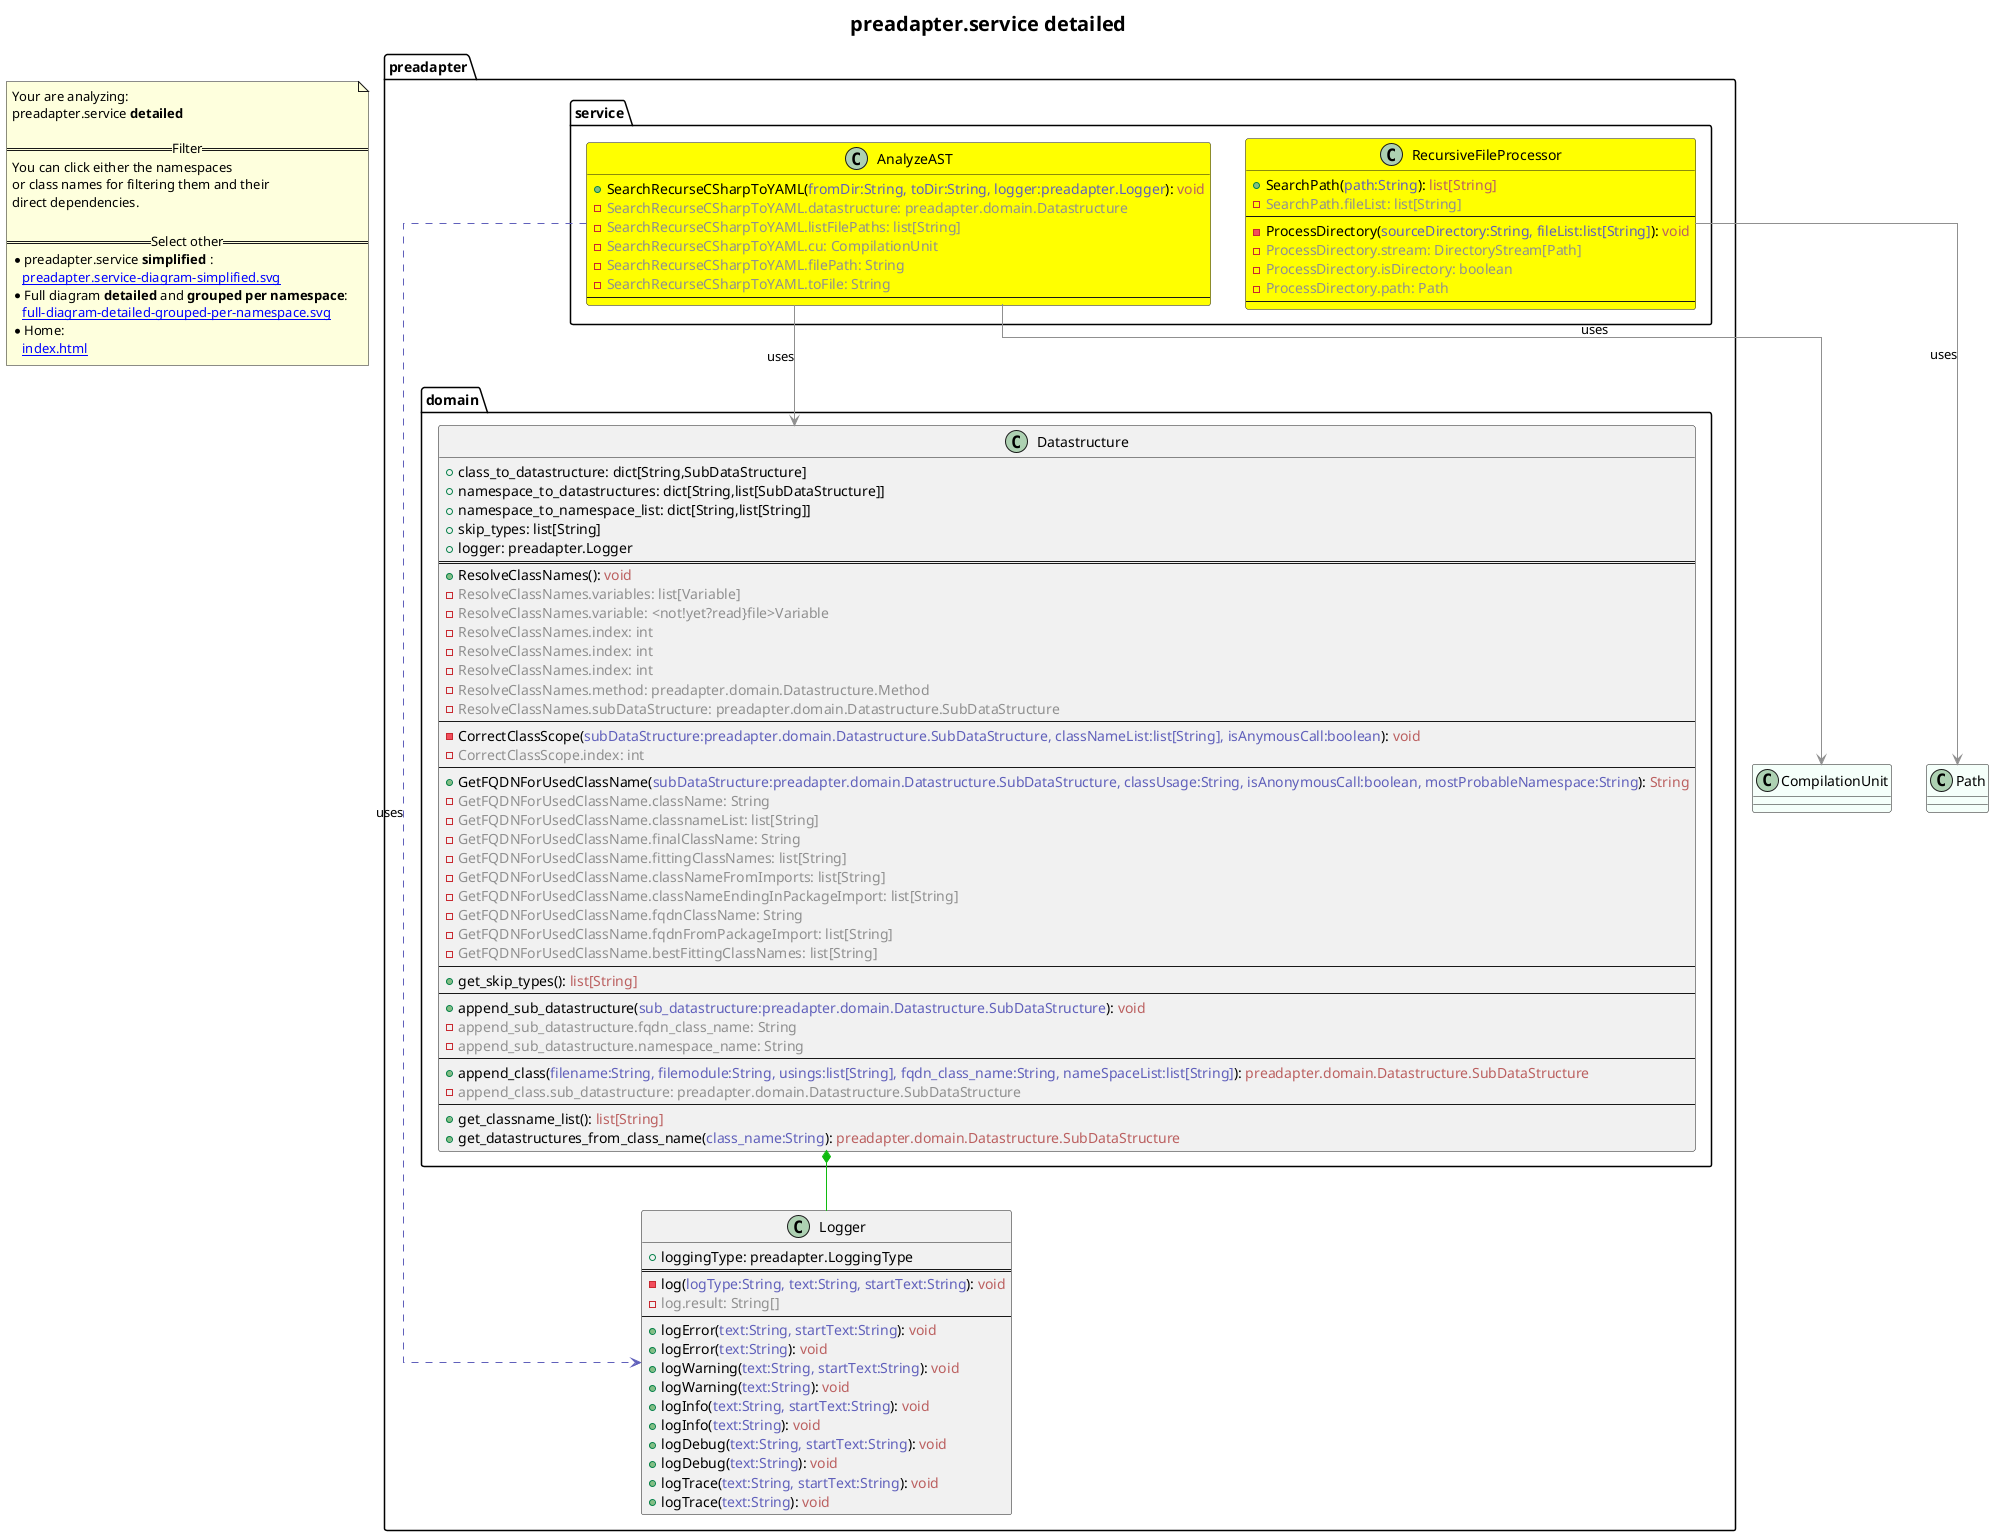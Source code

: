 @startuml
skinparam linetype ortho
title <size:20>preadapter.service **detailed** </size>
note "Your are analyzing:\npreadapter.service **detailed** \n\n==Filter==\nYou can click either the namespaces \nor class names for filtering them and their\ndirect dependencies.\n\n==Select other==\n* preadapter.service **simplified** :\n   [[preadapter.service-diagram-simplified.svg]]\n* Full diagram **detailed** and **grouped per namespace**:\n   [[full-diagram-detailed-grouped-per-namespace.svg]]\n* Home:\n   [[index.html]]" as FloatingNote
class CompilationUnit [[CompilationUnit-diagram-detailed.svg]] #MintCream {
}
class Path [[Path-diagram-detailed.svg]] #MintCream {
}
class preadapter.Logger [[preadapter.Logger-diagram-detailed.svg]]  {
  + loggingType: preadapter.LoggingType
==
  - log(<font color="6060BB">logType:String, text:String, startText:String</font>): <font color="BB6060">void</font>
  - <font color="909090">log.result: String[]</font>
--
  + logError(<font color="6060BB">text:String, startText:String</font>): <font color="BB6060">void</font>
  + logError(<font color="6060BB">text:String</font>): <font color="BB6060">void</font>
  + logWarning(<font color="6060BB">text:String, startText:String</font>): <font color="BB6060">void</font>
  + logWarning(<font color="6060BB">text:String</font>): <font color="BB6060">void</font>
  + logInfo(<font color="6060BB">text:String, startText:String</font>): <font color="BB6060">void</font>
  + logInfo(<font color="6060BB">text:String</font>): <font color="BB6060">void</font>
  + logDebug(<font color="6060BB">text:String, startText:String</font>): <font color="BB6060">void</font>
  + logDebug(<font color="6060BB">text:String</font>): <font color="BB6060">void</font>
  + logTrace(<font color="6060BB">text:String, startText:String</font>): <font color="BB6060">void</font>
  + logTrace(<font color="6060BB">text:String</font>): <font color="BB6060">void</font>
}
  class preadapter.domain.Datastructure [[preadapter.domain.Datastructure-diagram-detailed.svg]]  {
    + class_to_datastructure: dict[String,SubDataStructure]
    + namespace_to_datastructures: dict[String,list[SubDataStructure]]
    + namespace_to_namespace_list: dict[String,list[String]]
    + skip_types: list[String]
    + logger: preadapter.Logger
==
    + ResolveClassNames(<font color="6060BB"></font>): <font color="BB6060">void</font>
    - <font color="909090">ResolveClassNames.variables: list[Variable]</font>
    - <font color="909090">ResolveClassNames.variable: <not!yet?read}file>Variable</font>
    - <font color="909090">ResolveClassNames.index: int</font>
    - <font color="909090">ResolveClassNames.index: int</font>
    - <font color="909090">ResolveClassNames.index: int</font>
    - <font color="909090">ResolveClassNames.method: preadapter.domain.Datastructure.Method</font>
    - <font color="909090">ResolveClassNames.subDataStructure: preadapter.domain.Datastructure.SubDataStructure</font>
--
    - CorrectClassScope(<font color="6060BB">subDataStructure:preadapter.domain.Datastructure.SubDataStructure, classNameList:list[String], isAnymousCall:boolean</font>): <font color="BB6060">void</font>
    - <font color="909090">CorrectClassScope.index: int</font>
--
    + GetFQDNForUsedClassName(<font color="6060BB">subDataStructure:preadapter.domain.Datastructure.SubDataStructure, classUsage:String, isAnonymousCall:boolean, mostProbableNamespace:String</font>): <font color="BB6060">String</font>
    - <font color="909090">GetFQDNForUsedClassName.className: String</font>
    - <font color="909090">GetFQDNForUsedClassName.classnameList: list[String]</font>
    - <font color="909090">GetFQDNForUsedClassName.finalClassName: String</font>
    - <font color="909090">GetFQDNForUsedClassName.fittingClassNames: list[String]</font>
    - <font color="909090">GetFQDNForUsedClassName.classNameFromImports: list[String]</font>
    - <font color="909090">GetFQDNForUsedClassName.classNameEndingInPackageImport: list[String]</font>
    - <font color="909090">GetFQDNForUsedClassName.fqdnClassName: String</font>
    - <font color="909090">GetFQDNForUsedClassName.fqdnFromPackageImport: list[String]</font>
    - <font color="909090">GetFQDNForUsedClassName.bestFittingClassNames: list[String]</font>
--
    + get_skip_types(<font color="6060BB"></font>): <font color="BB6060">list[String]</font>
--
    + append_sub_datastructure(<font color="6060BB">sub_datastructure:preadapter.domain.Datastructure.SubDataStructure</font>): <font color="BB6060">void</font>
    - <font color="909090">append_sub_datastructure.fqdn_class_name: String</font>
    - <font color="909090">append_sub_datastructure.namespace_name: String</font>
--
    + append_class(<font color="6060BB">filename:String, filemodule:String, usings:list[String], fqdn_class_name:String, nameSpaceList:list[String]</font>): <font color="BB6060">preadapter.domain.Datastructure.SubDataStructure</font>
    - <font color="909090">append_class.sub_datastructure: preadapter.domain.Datastructure.SubDataStructure</font>
--
    + get_classname_list(<font color="6060BB"></font>): <font color="BB6060">list[String]</font>
    + get_datastructures_from_class_name(<font color="6060BB">class_name:String</font>): <font color="BB6060">preadapter.domain.Datastructure.SubDataStructure</font>
  }
  class preadapter.service.AnalyzeAST [[preadapter.service.AnalyzeAST-diagram-detailed.svg]] #yellow {
    + SearchRecurseCSharpToYAML(<font color="6060BB">fromDir:String, toDir:String, logger:preadapter.Logger</font>): <font color="BB6060">void</font>
    - <font color="909090">SearchRecurseCSharpToYAML.datastructure: preadapter.domain.Datastructure</font>
    - <font color="909090">SearchRecurseCSharpToYAML.listFilePaths: list[String]</font>
    - <font color="909090">SearchRecurseCSharpToYAML.cu: CompilationUnit</font>
    - <font color="909090">SearchRecurseCSharpToYAML.filePath: String</font>
    - <font color="909090">SearchRecurseCSharpToYAML.toFile: String</font>
--
  }
  class preadapter.service.RecursiveFileProcessor [[preadapter.service.RecursiveFileProcessor-diagram-detailed.svg]] #yellow {
    + SearchPath(<font color="6060BB">path:String</font>): <font color="BB6060">list[String]</font>
    - <font color="909090">SearchPath.fileList: list[String]</font>
--
    - ProcessDirectory(<font color="6060BB">sourceDirectory:String, fileList:list[String]</font>): <font color="BB6060">void</font>
    - <font color="909090">ProcessDirectory.stream: DirectoryStream[Path]</font>
    - <font color="909090">ProcessDirectory.isDirectory: boolean</font>
    - <font color="909090">ProcessDirectory.path: Path</font>
--
  }
 ' *************************************** 
 ' *************************************** 
 ' *************************************** 
' Class relations extracted from namespace:
' 
' Class relations extracted from namespace:
' preadapter
' Class relations extracted from namespace:
' preadapter.domain
preadapter.domain.Datastructure *-[#10BB10]- preadapter.Logger 
' Class relations extracted from namespace:
' preadapter.service
preadapter.service.AnalyzeAST .[#6060BB].> preadapter.Logger  : uses 
preadapter.service.AnalyzeAST -[#909090]-> preadapter.domain.Datastructure  : uses 
preadapter.service.AnalyzeAST -[#909090]-> CompilationUnit  : uses 
preadapter.service.RecursiveFileProcessor -[#909090]-> Path  : uses 
@enduml